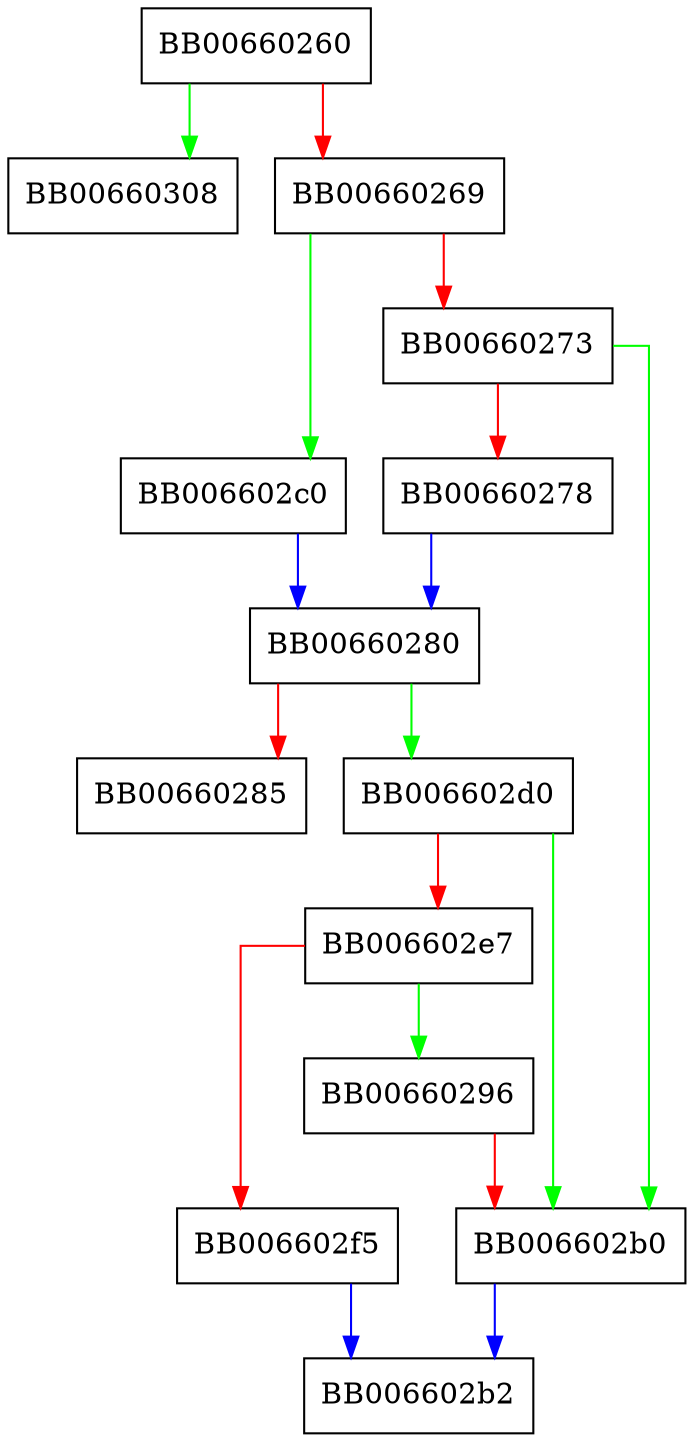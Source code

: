 digraph X509v3_asid_add_inherit {
  node [shape="box"];
  graph [splines=ortho];
  BB00660260 -> BB00660308 [color="green"];
  BB00660260 -> BB00660269 [color="red"];
  BB00660269 -> BB006602c0 [color="green"];
  BB00660269 -> BB00660273 [color="red"];
  BB00660273 -> BB006602b0 [color="green"];
  BB00660273 -> BB00660278 [color="red"];
  BB00660278 -> BB00660280 [color="blue"];
  BB00660280 -> BB006602d0 [color="green"];
  BB00660280 -> BB00660285 [color="red"];
  BB00660296 -> BB006602b0 [color="red"];
  BB006602b0 -> BB006602b2 [color="blue"];
  BB006602c0 -> BB00660280 [color="blue"];
  BB006602d0 -> BB006602b0 [color="green"];
  BB006602d0 -> BB006602e7 [color="red"];
  BB006602e7 -> BB00660296 [color="green"];
  BB006602e7 -> BB006602f5 [color="red"];
  BB006602f5 -> BB006602b2 [color="blue"];
}